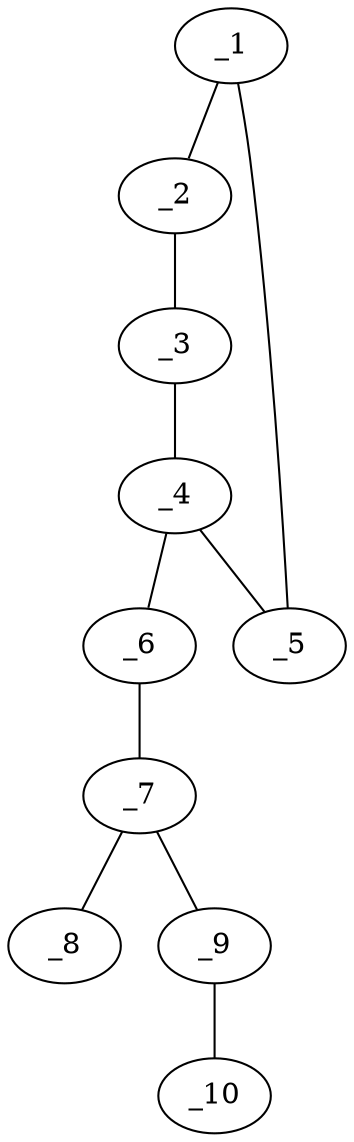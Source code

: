 graph molid679078 {
	_1	 [charge=0,
		chem=1,
		symbol="C  ",
		x="2.309",
		y="-2.2694"];
	_2	 [charge=0,
		chem=4,
		symbol="N  ",
		x="3.309",
		y="-2.2694"];
	_1 -- _2	 [valence=1];
	_5	 [charge=0,
		chem=1,
		symbol="C  ",
		x=2,
		y="-1.3184"];
	_1 -- _5	 [valence=2];
	_3	 [charge=0,
		chem=4,
		symbol="N  ",
		x="3.618",
		y="-1.3184"];
	_2 -- _3	 [valence=2];
	_4	 [charge=0,
		chem=4,
		symbol="N  ",
		x="2.809",
		y="-0.7306"];
	_3 -- _4	 [valence=1];
	_4 -- _5	 [valence=1];
	_6	 [charge=0,
		chem=1,
		symbol="C  ",
		x="2.809",
		y="0.2694"];
	_4 -- _6	 [valence=1];
	_7	 [charge=0,
		chem=1,
		symbol="C  ",
		x="3.6751",
		y="0.7694"];
	_6 -- _7	 [valence=1];
	_8	 [charge=0,
		chem=2,
		symbol="O  ",
		x="4.5411",
		y="0.2694"];
	_7 -- _8	 [valence=2];
	_9	 [charge=0,
		chem=4,
		symbol="N  ",
		x="3.6751",
		y="1.7694"];
	_7 -- _9	 [valence=1];
	_10	 [charge=0,
		chem=4,
		symbol="N  ",
		x="4.5411",
		y="2.2694"];
	_9 -- _10	 [valence=1];
}
